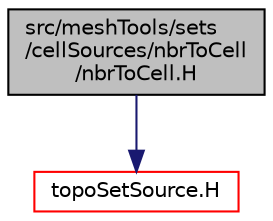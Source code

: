 digraph "src/meshTools/sets/cellSources/nbrToCell/nbrToCell.H"
{
  bgcolor="transparent";
  edge [fontname="Helvetica",fontsize="10",labelfontname="Helvetica",labelfontsize="10"];
  node [fontname="Helvetica",fontsize="10",shape=record];
  Node1 [label="src/meshTools/sets\l/cellSources/nbrToCell\l/nbrToCell.H",height=0.2,width=0.4,color="black", fillcolor="grey75", style="filled", fontcolor="black"];
  Node1 -> Node2 [color="midnightblue",fontsize="10",style="solid",fontname="Helvetica"];
  Node2 [label="topoSetSource.H",height=0.2,width=0.4,color="red",URL="$a07594.html"];
}
